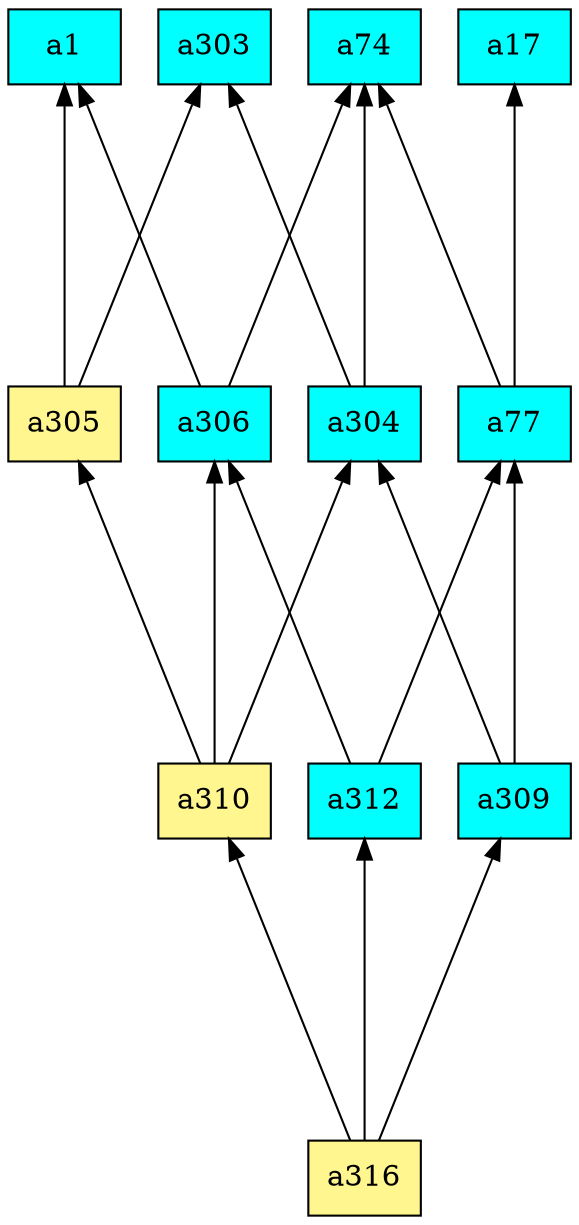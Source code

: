 digraph G {
rankdir=BT;ranksep="2.0";
"a309" [shape=record,fillcolor=cyan,style=filled,label="{a309}"];
"a1" [shape=record,fillcolor=cyan,style=filled,label="{a1}"];
"a306" [shape=record,fillcolor=cyan,style=filled,label="{a306}"];
"a74" [shape=record,fillcolor=cyan,style=filled,label="{a74}"];
"a316" [shape=record,fillcolor=khaki1,style=filled,label="{a316}"];
"a304" [shape=record,fillcolor=cyan,style=filled,label="{a304}"];
"a305" [shape=record,fillcolor=khaki1,style=filled,label="{a305}"];
"a312" [shape=record,fillcolor=cyan,style=filled,label="{a312}"];
"a17" [shape=record,fillcolor=cyan,style=filled,label="{a17}"];
"a77" [shape=record,fillcolor=cyan,style=filled,label="{a77}"];
"a303" [shape=record,fillcolor=cyan,style=filled,label="{a303}"];
"a310" [shape=record,fillcolor=khaki1,style=filled,label="{a310}"];
"a309" -> "a304"
"a309" -> "a77"
"a306" -> "a1"
"a306" -> "a74"
"a316" -> "a309"
"a316" -> "a310"
"a316" -> "a312"
"a304" -> "a303"
"a304" -> "a74"
"a305" -> "a303"
"a305" -> "a1"
"a312" -> "a306"
"a312" -> "a77"
"a77" -> "a74"
"a77" -> "a17"
"a310" -> "a306"
"a310" -> "a304"
"a310" -> "a305"
}
